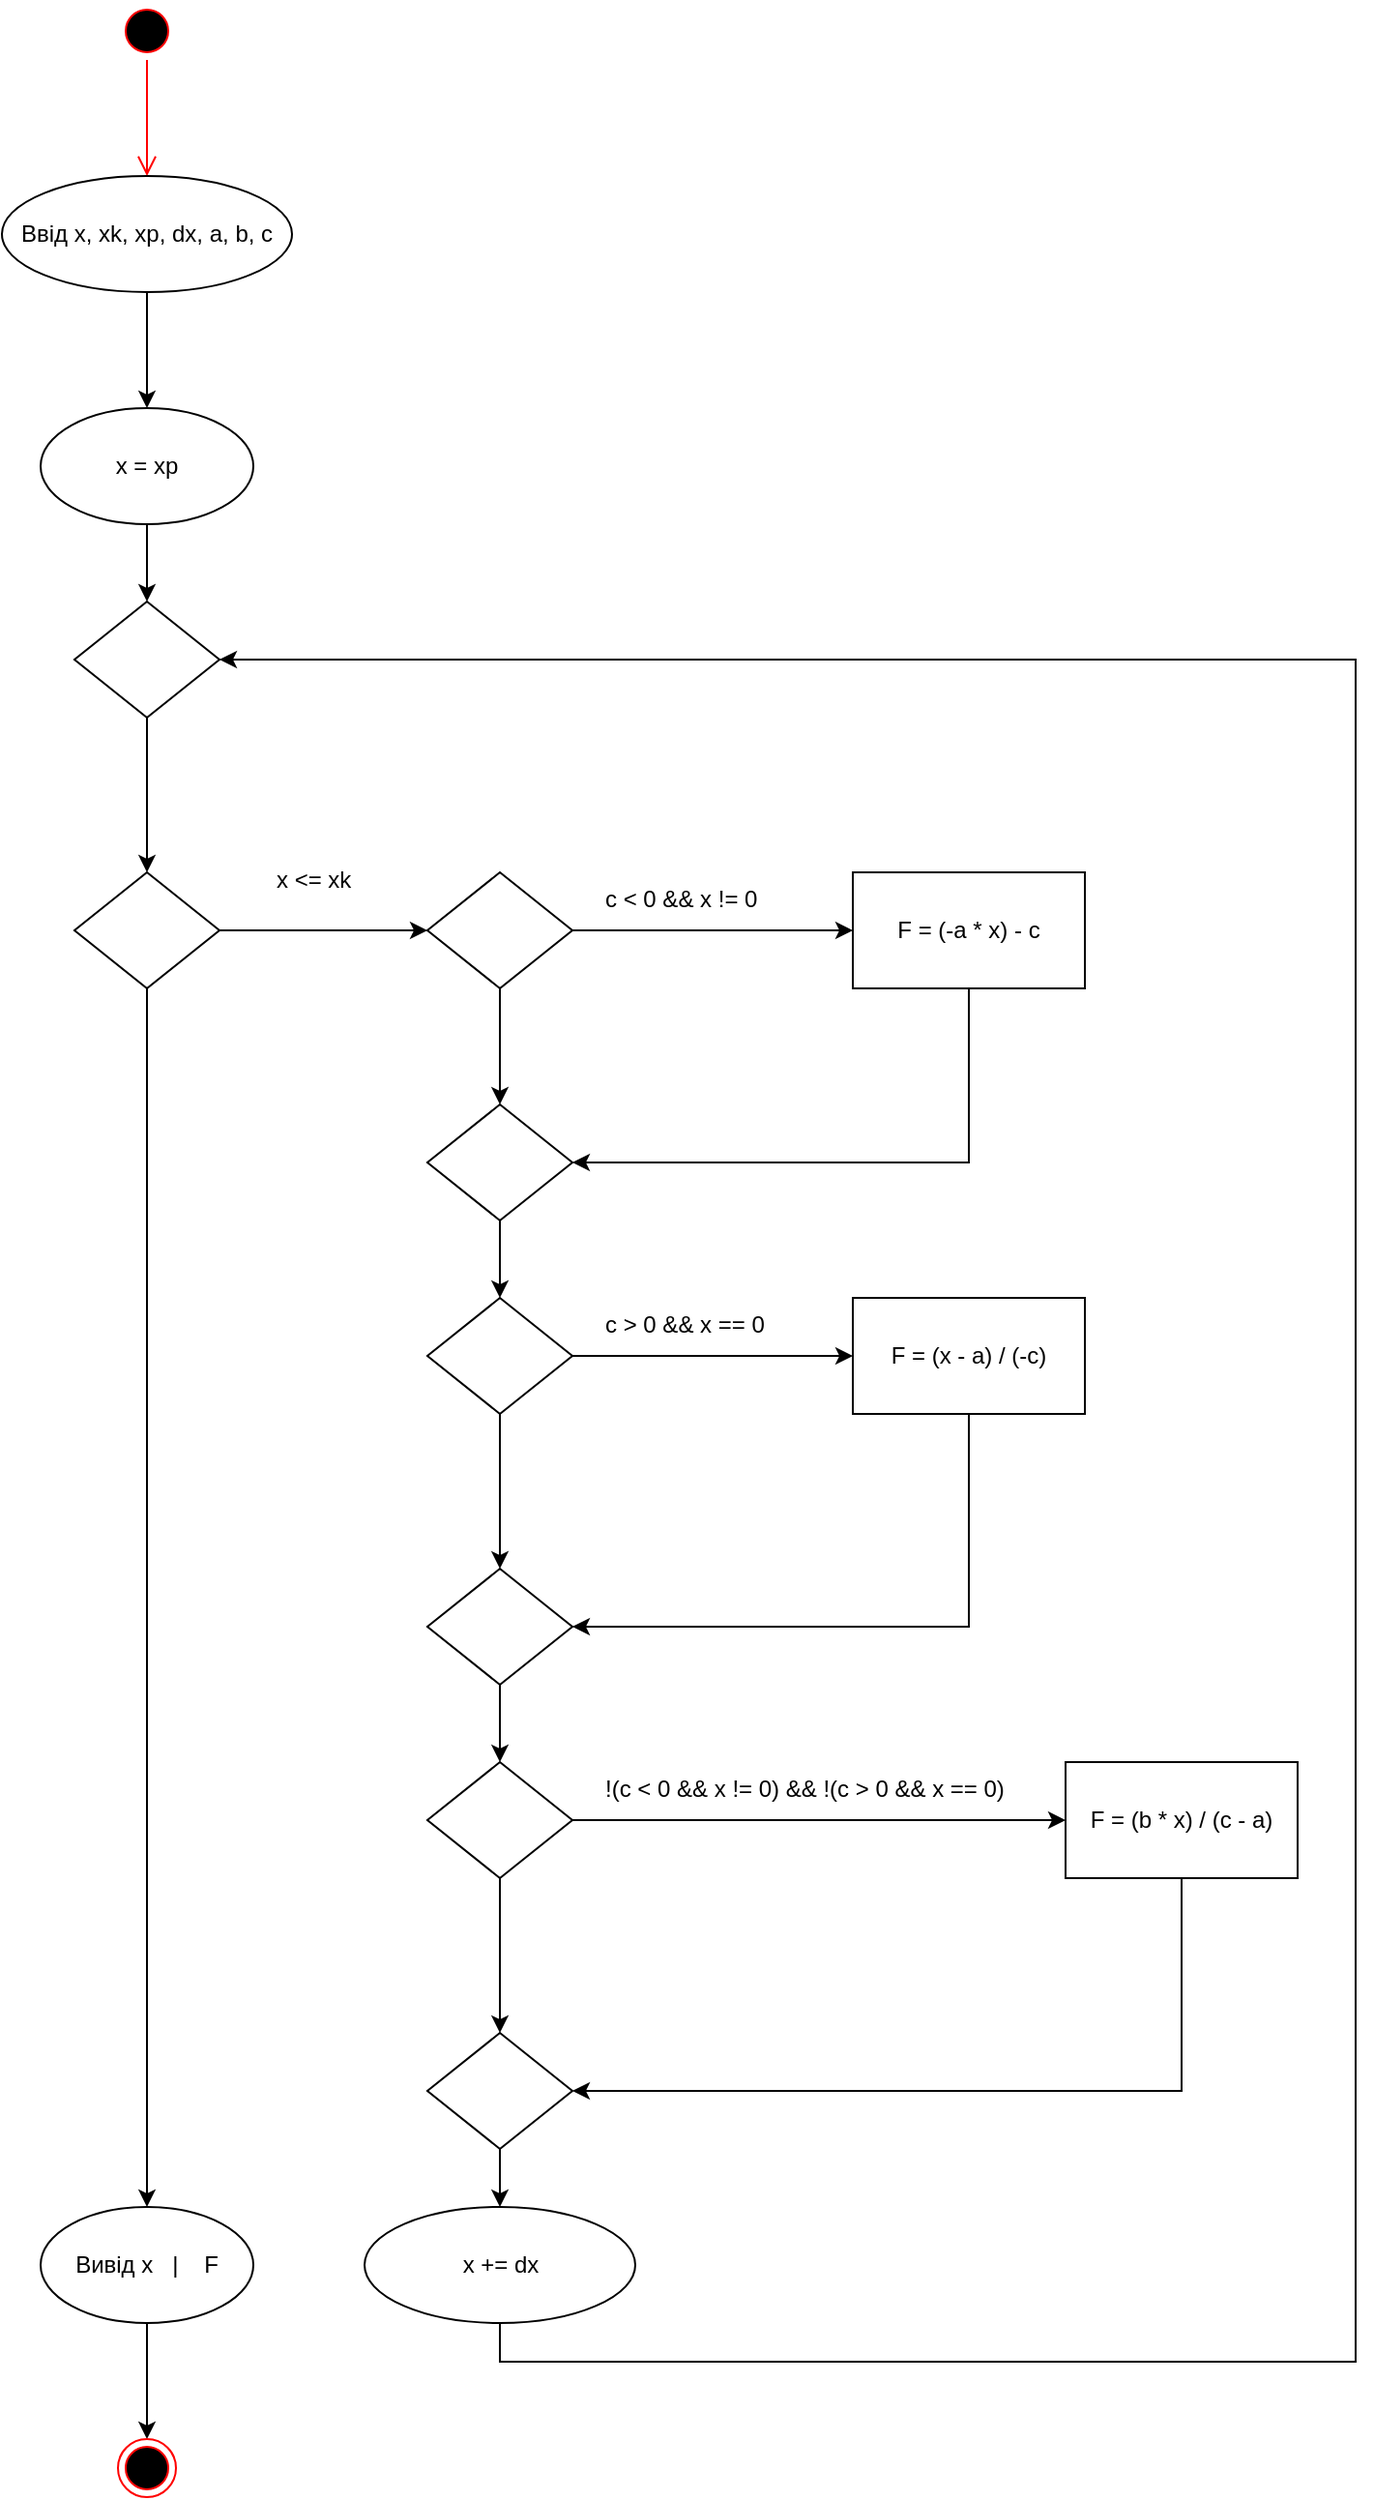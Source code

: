 <mxfile version="13.9.9" type="device"><diagram id="hQ_PdAW6rG6sa4glezNA" name="Page-1"><mxGraphModel dx="1038" dy="607" grid="1" gridSize="10" guides="1" tooltips="1" connect="1" arrows="1" fold="1" page="1" pageScale="1" pageWidth="850" pageHeight="1100" math="0" shadow="0"><root><mxCell id="0"/><mxCell id="1" parent="0"/><mxCell id="--7IjjlVVfOtpZmBvOhK-1" value="" style="ellipse;html=1;shape=startState;fillColor=#000000;strokeColor=#ff0000;" vertex="1" parent="1"><mxGeometry x="200" y="10" width="30" height="30" as="geometry"/></mxCell><mxCell id="--7IjjlVVfOtpZmBvOhK-2" value="" style="edgeStyle=orthogonalEdgeStyle;html=1;verticalAlign=bottom;endArrow=open;endSize=8;strokeColor=#ff0000;entryX=0.5;entryY=0;entryDx=0;entryDy=0;" edge="1" source="--7IjjlVVfOtpZmBvOhK-1" parent="1" target="--7IjjlVVfOtpZmBvOhK-3"><mxGeometry relative="1" as="geometry"><mxPoint x="215" y="100" as="targetPoint"/></mxGeometry></mxCell><mxCell id="--7IjjlVVfOtpZmBvOhK-6" value="" style="edgeStyle=orthogonalEdgeStyle;rounded=0;orthogonalLoop=1;jettySize=auto;html=1;" edge="1" parent="1" source="--7IjjlVVfOtpZmBvOhK-3" target="--7IjjlVVfOtpZmBvOhK-5"><mxGeometry relative="1" as="geometry"/></mxCell><mxCell id="--7IjjlVVfOtpZmBvOhK-3" value="Ввід&amp;nbsp;x, xk, xp, dx, a, b, c" style="ellipse;whiteSpace=wrap;html=1;" vertex="1" parent="1"><mxGeometry x="140" y="100" width="150" height="60" as="geometry"/></mxCell><mxCell id="--7IjjlVVfOtpZmBvOhK-8" style="edgeStyle=orthogonalEdgeStyle;rounded=0;orthogonalLoop=1;jettySize=auto;html=1;exitX=0.5;exitY=1;exitDx=0;exitDy=0;entryX=0.5;entryY=0;entryDx=0;entryDy=0;" edge="1" parent="1" source="--7IjjlVVfOtpZmBvOhK-5" target="--7IjjlVVfOtpZmBvOhK-7"><mxGeometry relative="1" as="geometry"/></mxCell><mxCell id="--7IjjlVVfOtpZmBvOhK-5" value="x = xp" style="ellipse;whiteSpace=wrap;html=1;" vertex="1" parent="1"><mxGeometry x="160" y="220" width="110" height="60" as="geometry"/></mxCell><mxCell id="--7IjjlVVfOtpZmBvOhK-10" value="" style="edgeStyle=orthogonalEdgeStyle;rounded=0;orthogonalLoop=1;jettySize=auto;html=1;" edge="1" parent="1" source="--7IjjlVVfOtpZmBvOhK-7" target="--7IjjlVVfOtpZmBvOhK-9"><mxGeometry relative="1" as="geometry"/></mxCell><mxCell id="--7IjjlVVfOtpZmBvOhK-7" value="" style="rhombus;whiteSpace=wrap;html=1;" vertex="1" parent="1"><mxGeometry x="177.5" y="320" width="75" height="60" as="geometry"/></mxCell><mxCell id="--7IjjlVVfOtpZmBvOhK-14" value="" style="edgeStyle=orthogonalEdgeStyle;rounded=0;orthogonalLoop=1;jettySize=auto;html=1;entryX=0;entryY=0.5;entryDx=0;entryDy=0;" edge="1" parent="1" source="--7IjjlVVfOtpZmBvOhK-9" target="--7IjjlVVfOtpZmBvOhK-16"><mxGeometry relative="1" as="geometry"><mxPoint x="490" y="490" as="targetPoint"/></mxGeometry></mxCell><mxCell id="--7IjjlVVfOtpZmBvOhK-48" style="edgeStyle=orthogonalEdgeStyle;rounded=0;orthogonalLoop=1;jettySize=auto;html=1;exitX=0.5;exitY=1;exitDx=0;exitDy=0;entryX=0.5;entryY=0;entryDx=0;entryDy=0;" edge="1" parent="1" source="--7IjjlVVfOtpZmBvOhK-9" target="--7IjjlVVfOtpZmBvOhK-47"><mxGeometry relative="1" as="geometry"/></mxCell><mxCell id="--7IjjlVVfOtpZmBvOhK-9" value="" style="rhombus;whiteSpace=wrap;html=1;" vertex="1" parent="1"><mxGeometry x="177.5" y="460" width="75" height="60" as="geometry"/></mxCell><mxCell id="--7IjjlVVfOtpZmBvOhK-15" value="x &lt;= xk" style="text;whiteSpace=wrap;html=1;" vertex="1" parent="1"><mxGeometry x="280" y="450" width="60" height="30" as="geometry"/></mxCell><mxCell id="--7IjjlVVfOtpZmBvOhK-18" value="" style="edgeStyle=orthogonalEdgeStyle;rounded=0;orthogonalLoop=1;jettySize=auto;html=1;" edge="1" parent="1" source="--7IjjlVVfOtpZmBvOhK-16" target="--7IjjlVVfOtpZmBvOhK-17"><mxGeometry relative="1" as="geometry"/></mxCell><mxCell id="--7IjjlVVfOtpZmBvOhK-22" value="" style="edgeStyle=orthogonalEdgeStyle;rounded=0;orthogonalLoop=1;jettySize=auto;html=1;" edge="1" parent="1" source="--7IjjlVVfOtpZmBvOhK-16" target="--7IjjlVVfOtpZmBvOhK-21"><mxGeometry relative="1" as="geometry"/></mxCell><mxCell id="--7IjjlVVfOtpZmBvOhK-16" value="" style="rhombus;whiteSpace=wrap;html=1;" vertex="1" parent="1"><mxGeometry x="360" y="460" width="75" height="60" as="geometry"/></mxCell><mxCell id="--7IjjlVVfOtpZmBvOhK-23" style="edgeStyle=orthogonalEdgeStyle;rounded=0;orthogonalLoop=1;jettySize=auto;html=1;exitX=0.5;exitY=1;exitDx=0;exitDy=0;entryX=1;entryY=0.5;entryDx=0;entryDy=0;" edge="1" parent="1" source="--7IjjlVVfOtpZmBvOhK-17" target="--7IjjlVVfOtpZmBvOhK-21"><mxGeometry relative="1" as="geometry"/></mxCell><mxCell id="--7IjjlVVfOtpZmBvOhK-17" value="F = (-a * x) - c" style="whiteSpace=wrap;html=1;" vertex="1" parent="1"><mxGeometry x="580" y="460" width="120" height="60" as="geometry"/></mxCell><mxCell id="--7IjjlVVfOtpZmBvOhK-19" value="c &lt; 0 &amp;&amp; x != 0" style="text;whiteSpace=wrap;html=1;" vertex="1" parent="1"><mxGeometry x="450" y="460" width="100" height="30" as="geometry"/></mxCell><mxCell id="--7IjjlVVfOtpZmBvOhK-31" style="edgeStyle=orthogonalEdgeStyle;rounded=0;orthogonalLoop=1;jettySize=auto;html=1;exitX=0.5;exitY=1;exitDx=0;exitDy=0;entryX=0.5;entryY=0;entryDx=0;entryDy=0;" edge="1" parent="1" source="--7IjjlVVfOtpZmBvOhK-21" target="--7IjjlVVfOtpZmBvOhK-26"><mxGeometry relative="1" as="geometry"><mxPoint x="397.5" y="690" as="sourcePoint"/></mxGeometry></mxCell><mxCell id="--7IjjlVVfOtpZmBvOhK-21" value="" style="rhombus;whiteSpace=wrap;html=1;" vertex="1" parent="1"><mxGeometry x="360" y="580" width="75" height="60" as="geometry"/></mxCell><mxCell id="--7IjjlVVfOtpZmBvOhK-24" value="" style="edgeStyle=orthogonalEdgeStyle;rounded=0;orthogonalLoop=1;jettySize=auto;html=1;" edge="1" source="--7IjjlVVfOtpZmBvOhK-26" target="--7IjjlVVfOtpZmBvOhK-28" parent="1"><mxGeometry relative="1" as="geometry"/></mxCell><mxCell id="--7IjjlVVfOtpZmBvOhK-25" value="" style="edgeStyle=orthogonalEdgeStyle;rounded=0;orthogonalLoop=1;jettySize=auto;html=1;" edge="1" source="--7IjjlVVfOtpZmBvOhK-26" target="--7IjjlVVfOtpZmBvOhK-30" parent="1"><mxGeometry relative="1" as="geometry"/></mxCell><mxCell id="--7IjjlVVfOtpZmBvOhK-26" value="" style="rhombus;whiteSpace=wrap;html=1;" vertex="1" parent="1"><mxGeometry x="360" y="680" width="75" height="60" as="geometry"/></mxCell><mxCell id="--7IjjlVVfOtpZmBvOhK-27" style="edgeStyle=orthogonalEdgeStyle;rounded=0;orthogonalLoop=1;jettySize=auto;html=1;exitX=0.5;exitY=1;exitDx=0;exitDy=0;entryX=1;entryY=0.5;entryDx=0;entryDy=0;" edge="1" source="--7IjjlVVfOtpZmBvOhK-28" target="--7IjjlVVfOtpZmBvOhK-30" parent="1"><mxGeometry relative="1" as="geometry"/></mxCell><mxCell id="--7IjjlVVfOtpZmBvOhK-28" value="F = (x - a) / (-c)" style="whiteSpace=wrap;html=1;" vertex="1" parent="1"><mxGeometry x="580" y="680" width="120" height="60" as="geometry"/></mxCell><mxCell id="--7IjjlVVfOtpZmBvOhK-29" value="c &gt; 0 &amp;&amp; x == 0" style="text;whiteSpace=wrap;html=1;" vertex="1" parent="1"><mxGeometry x="450" y="680" width="100" height="30" as="geometry"/></mxCell><mxCell id="--7IjjlVVfOtpZmBvOhK-39" style="edgeStyle=orthogonalEdgeStyle;rounded=0;orthogonalLoop=1;jettySize=auto;html=1;exitX=0.5;exitY=1;exitDx=0;exitDy=0;entryX=0.5;entryY=0;entryDx=0;entryDy=0;" edge="1" parent="1" source="--7IjjlVVfOtpZmBvOhK-30" target="--7IjjlVVfOtpZmBvOhK-34"><mxGeometry relative="1" as="geometry"/></mxCell><mxCell id="--7IjjlVVfOtpZmBvOhK-30" value="" style="rhombus;whiteSpace=wrap;html=1;" vertex="1" parent="1"><mxGeometry x="360" y="820" width="75" height="60" as="geometry"/></mxCell><mxCell id="--7IjjlVVfOtpZmBvOhK-32" value="" style="edgeStyle=orthogonalEdgeStyle;rounded=0;orthogonalLoop=1;jettySize=auto;html=1;" edge="1" source="--7IjjlVVfOtpZmBvOhK-34" target="--7IjjlVVfOtpZmBvOhK-36" parent="1"><mxGeometry relative="1" as="geometry"/></mxCell><mxCell id="--7IjjlVVfOtpZmBvOhK-33" value="" style="edgeStyle=orthogonalEdgeStyle;rounded=0;orthogonalLoop=1;jettySize=auto;html=1;" edge="1" source="--7IjjlVVfOtpZmBvOhK-34" target="--7IjjlVVfOtpZmBvOhK-38" parent="1"><mxGeometry relative="1" as="geometry"/></mxCell><mxCell id="--7IjjlVVfOtpZmBvOhK-34" value="" style="rhombus;whiteSpace=wrap;html=1;" vertex="1" parent="1"><mxGeometry x="360" y="920" width="75" height="60" as="geometry"/></mxCell><mxCell id="--7IjjlVVfOtpZmBvOhK-35" style="edgeStyle=orthogonalEdgeStyle;rounded=0;orthogonalLoop=1;jettySize=auto;html=1;exitX=0.5;exitY=1;exitDx=0;exitDy=0;entryX=1;entryY=0.5;entryDx=0;entryDy=0;" edge="1" source="--7IjjlVVfOtpZmBvOhK-36" target="--7IjjlVVfOtpZmBvOhK-38" parent="1"><mxGeometry relative="1" as="geometry"/></mxCell><mxCell id="--7IjjlVVfOtpZmBvOhK-36" value="F = (b * x) / (c - a)" style="whiteSpace=wrap;html=1;" vertex="1" parent="1"><mxGeometry x="690" y="920" width="120" height="60" as="geometry"/></mxCell><mxCell id="--7IjjlVVfOtpZmBvOhK-37" value="!(c &lt; 0 &amp;&amp; x != 0) &amp;&amp; !(c &gt; 0 &amp;&amp; x == 0)" style="text;whiteSpace=wrap;html=1;" vertex="1" parent="1"><mxGeometry x="450" y="920" width="210" height="30" as="geometry"/></mxCell><mxCell id="--7IjjlVVfOtpZmBvOhK-51" style="edgeStyle=orthogonalEdgeStyle;rounded=0;orthogonalLoop=1;jettySize=auto;html=1;exitX=0.5;exitY=1;exitDx=0;exitDy=0;entryX=0.5;entryY=0;entryDx=0;entryDy=0;" edge="1" parent="1" source="--7IjjlVVfOtpZmBvOhK-38" target="--7IjjlVVfOtpZmBvOhK-45"><mxGeometry relative="1" as="geometry"/></mxCell><mxCell id="--7IjjlVVfOtpZmBvOhK-38" value="" style="rhombus;whiteSpace=wrap;html=1;" vertex="1" parent="1"><mxGeometry x="360" y="1060" width="75" height="60" as="geometry"/></mxCell><mxCell id="--7IjjlVVfOtpZmBvOhK-52" style="edgeStyle=orthogonalEdgeStyle;rounded=0;orthogonalLoop=1;jettySize=auto;html=1;exitX=0.5;exitY=1;exitDx=0;exitDy=0;entryX=1;entryY=0.5;entryDx=0;entryDy=0;" edge="1" parent="1" source="--7IjjlVVfOtpZmBvOhK-45" target="--7IjjlVVfOtpZmBvOhK-7"><mxGeometry relative="1" as="geometry"><Array as="points"><mxPoint x="398" y="1230"/><mxPoint x="840" y="1230"/><mxPoint x="840" y="350"/></Array></mxGeometry></mxCell><mxCell id="--7IjjlVVfOtpZmBvOhK-45" value="x += dx" style="ellipse;whiteSpace=wrap;html=1;" vertex="1" parent="1"><mxGeometry x="327.5" y="1150" width="140" height="60" as="geometry"/></mxCell><mxCell id="--7IjjlVVfOtpZmBvOhK-50" style="edgeStyle=orthogonalEdgeStyle;rounded=0;orthogonalLoop=1;jettySize=auto;html=1;exitX=0.5;exitY=1;exitDx=0;exitDy=0;entryX=0.5;entryY=0;entryDx=0;entryDy=0;" edge="1" parent="1" source="--7IjjlVVfOtpZmBvOhK-47" target="--7IjjlVVfOtpZmBvOhK-49"><mxGeometry relative="1" as="geometry"/></mxCell><mxCell id="--7IjjlVVfOtpZmBvOhK-47" value="Вивід x&amp;nbsp; &amp;nbsp;|&amp;nbsp; &amp;nbsp; F" style="ellipse;whiteSpace=wrap;html=1;" vertex="1" parent="1"><mxGeometry x="160" y="1150" width="110" height="60" as="geometry"/></mxCell><mxCell id="--7IjjlVVfOtpZmBvOhK-49" value="" style="ellipse;html=1;shape=endState;fillColor=#000000;strokeColor=#ff0000;" vertex="1" parent="1"><mxGeometry x="200" y="1270" width="30" height="30" as="geometry"/></mxCell></root></mxGraphModel></diagram></mxfile>